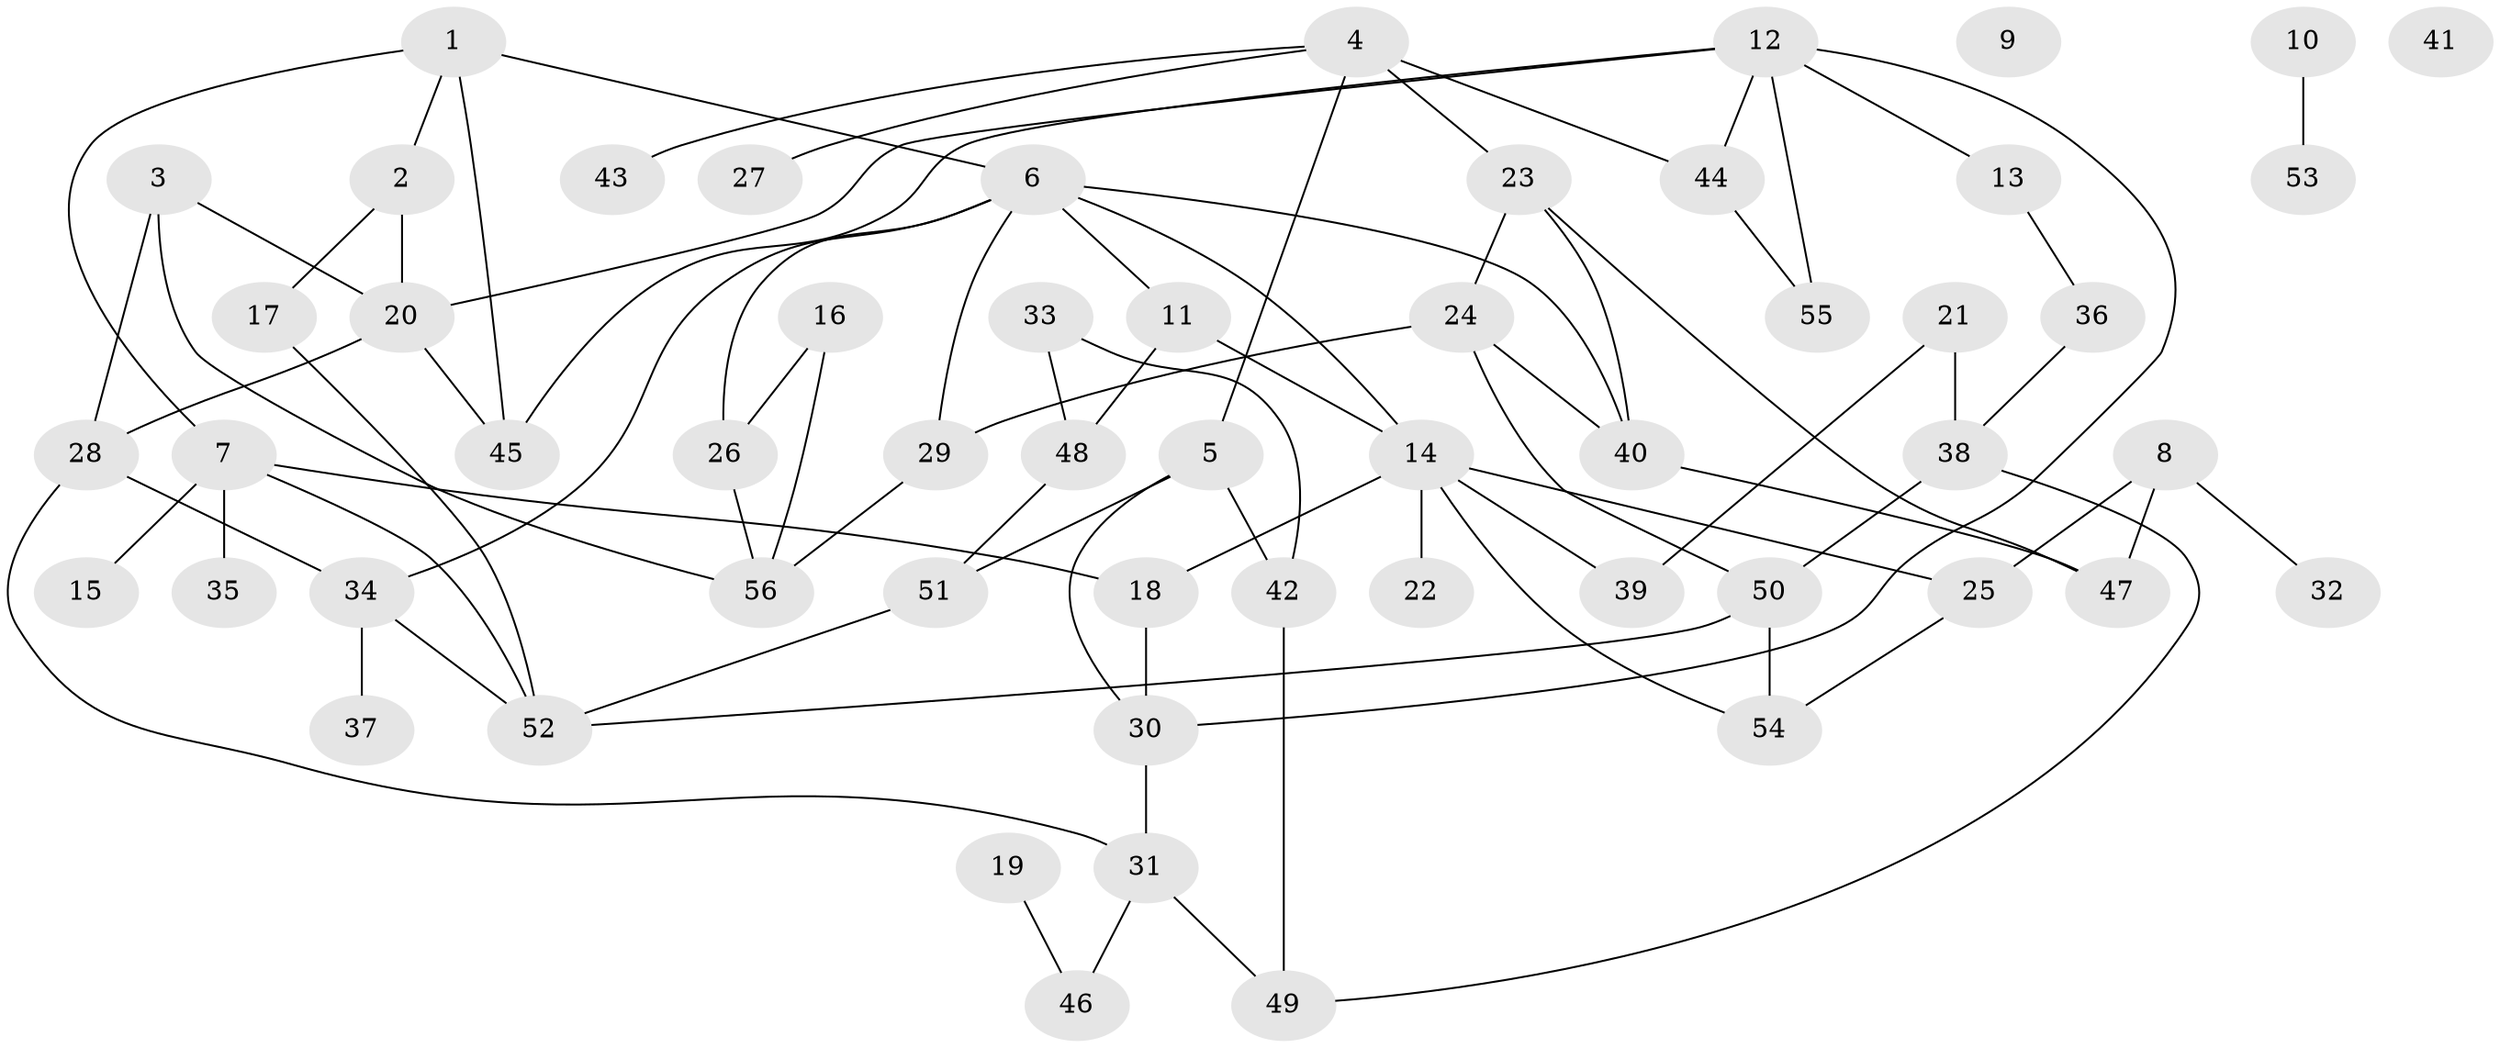 // coarse degree distribution, {7: 0.08571428571428572, 3: 0.17142857142857143, 4: 0.14285714285714285, 5: 0.11428571428571428, 2: 0.14285714285714285, 0: 0.08571428571428572, 6: 0.05714285714285714, 1: 0.2}
// Generated by graph-tools (version 1.1) at 2025/23/03/03/25 07:23:27]
// undirected, 56 vertices, 82 edges
graph export_dot {
graph [start="1"]
  node [color=gray90,style=filled];
  1;
  2;
  3;
  4;
  5;
  6;
  7;
  8;
  9;
  10;
  11;
  12;
  13;
  14;
  15;
  16;
  17;
  18;
  19;
  20;
  21;
  22;
  23;
  24;
  25;
  26;
  27;
  28;
  29;
  30;
  31;
  32;
  33;
  34;
  35;
  36;
  37;
  38;
  39;
  40;
  41;
  42;
  43;
  44;
  45;
  46;
  47;
  48;
  49;
  50;
  51;
  52;
  53;
  54;
  55;
  56;
  1 -- 2;
  1 -- 6;
  1 -- 7;
  1 -- 45;
  2 -- 17;
  2 -- 20;
  3 -- 20;
  3 -- 28;
  3 -- 56;
  4 -- 5;
  4 -- 23;
  4 -- 27;
  4 -- 43;
  4 -- 44;
  5 -- 30;
  5 -- 42;
  5 -- 51;
  6 -- 11;
  6 -- 14;
  6 -- 26;
  6 -- 29;
  6 -- 34;
  6 -- 40;
  7 -- 15;
  7 -- 18;
  7 -- 35;
  7 -- 52;
  8 -- 25;
  8 -- 32;
  8 -- 47;
  10 -- 53;
  11 -- 14;
  11 -- 48;
  12 -- 13;
  12 -- 20;
  12 -- 30;
  12 -- 44;
  12 -- 45;
  12 -- 55;
  13 -- 36;
  14 -- 18;
  14 -- 22;
  14 -- 25;
  14 -- 39;
  14 -- 54;
  16 -- 26;
  16 -- 56;
  17 -- 52;
  18 -- 30;
  19 -- 46;
  20 -- 28;
  20 -- 45;
  21 -- 38;
  21 -- 39;
  23 -- 24;
  23 -- 40;
  23 -- 47;
  24 -- 29;
  24 -- 40;
  24 -- 50;
  25 -- 54;
  26 -- 56;
  28 -- 31;
  28 -- 34;
  29 -- 56;
  30 -- 31;
  31 -- 46;
  31 -- 49;
  33 -- 42;
  33 -- 48;
  34 -- 37;
  34 -- 52;
  36 -- 38;
  38 -- 49;
  38 -- 50;
  40 -- 47;
  42 -- 49;
  44 -- 55;
  48 -- 51;
  50 -- 52;
  50 -- 54;
  51 -- 52;
}
